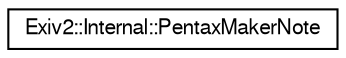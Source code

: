 digraph "Graphical Class Hierarchy"
{
  edge [fontname="FreeSans",fontsize="10",labelfontname="FreeSans",labelfontsize="10"];
  node [fontname="FreeSans",fontsize="10",shape=record];
  rankdir="LR";
  Node1 [label="Exiv2::Internal::PentaxMakerNote",height=0.2,width=0.4,color="black", fillcolor="white", style="filled",URL="$classExiv2_1_1Internal_1_1PentaxMakerNote.html",tooltip="MakerNote for Pentaxfilm cameras. "];
}

